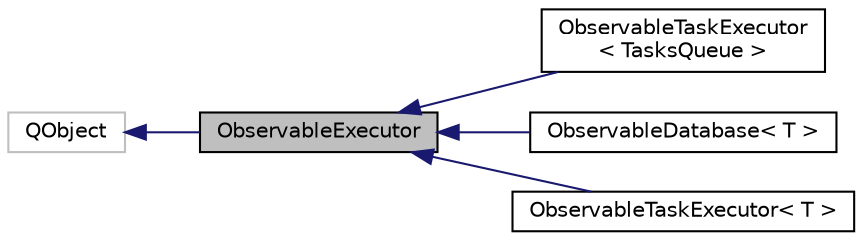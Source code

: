 digraph "ObservableExecutor"
{
 // LATEX_PDF_SIZE
  edge [fontname="Helvetica",fontsize="10",labelfontname="Helvetica",labelfontsize="10"];
  node [fontname="Helvetica",fontsize="10",shape=record];
  rankdir="LR";
  Node1 [label="ObservableExecutor",height=0.2,width=0.4,color="black", fillcolor="grey75", style="filled", fontcolor="black",tooltip=" "];
  Node2 -> Node1 [dir="back",color="midnightblue",fontsize="10",style="solid",fontname="Helvetica"];
  Node2 [label="QObject",height=0.2,width=0.4,color="grey75", fillcolor="white", style="filled",tooltip=" "];
  Node1 -> Node3 [dir="back",color="midnightblue",fontsize="10",style="solid",fontname="Helvetica"];
  Node3 [label="ObservableTaskExecutor\l\< TasksQueue \>",height=0.2,width=0.4,color="black", fillcolor="white", style="filled",URL="$class_observable_task_executor.html",tooltip=" "];
  Node1 -> Node4 [dir="back",color="midnightblue",fontsize="10",style="solid",fontname="Helvetica"];
  Node4 [label="ObservableDatabase\< T \>",height=0.2,width=0.4,color="black", fillcolor="white", style="filled",URL="$class_observable_database.html",tooltip=" "];
  Node1 -> Node5 [dir="back",color="midnightblue",fontsize="10",style="solid",fontname="Helvetica"];
  Node5 [label="ObservableTaskExecutor\< T \>",height=0.2,width=0.4,color="black", fillcolor="white", style="filled",URL="$class_observable_task_executor.html",tooltip=" "];
}
